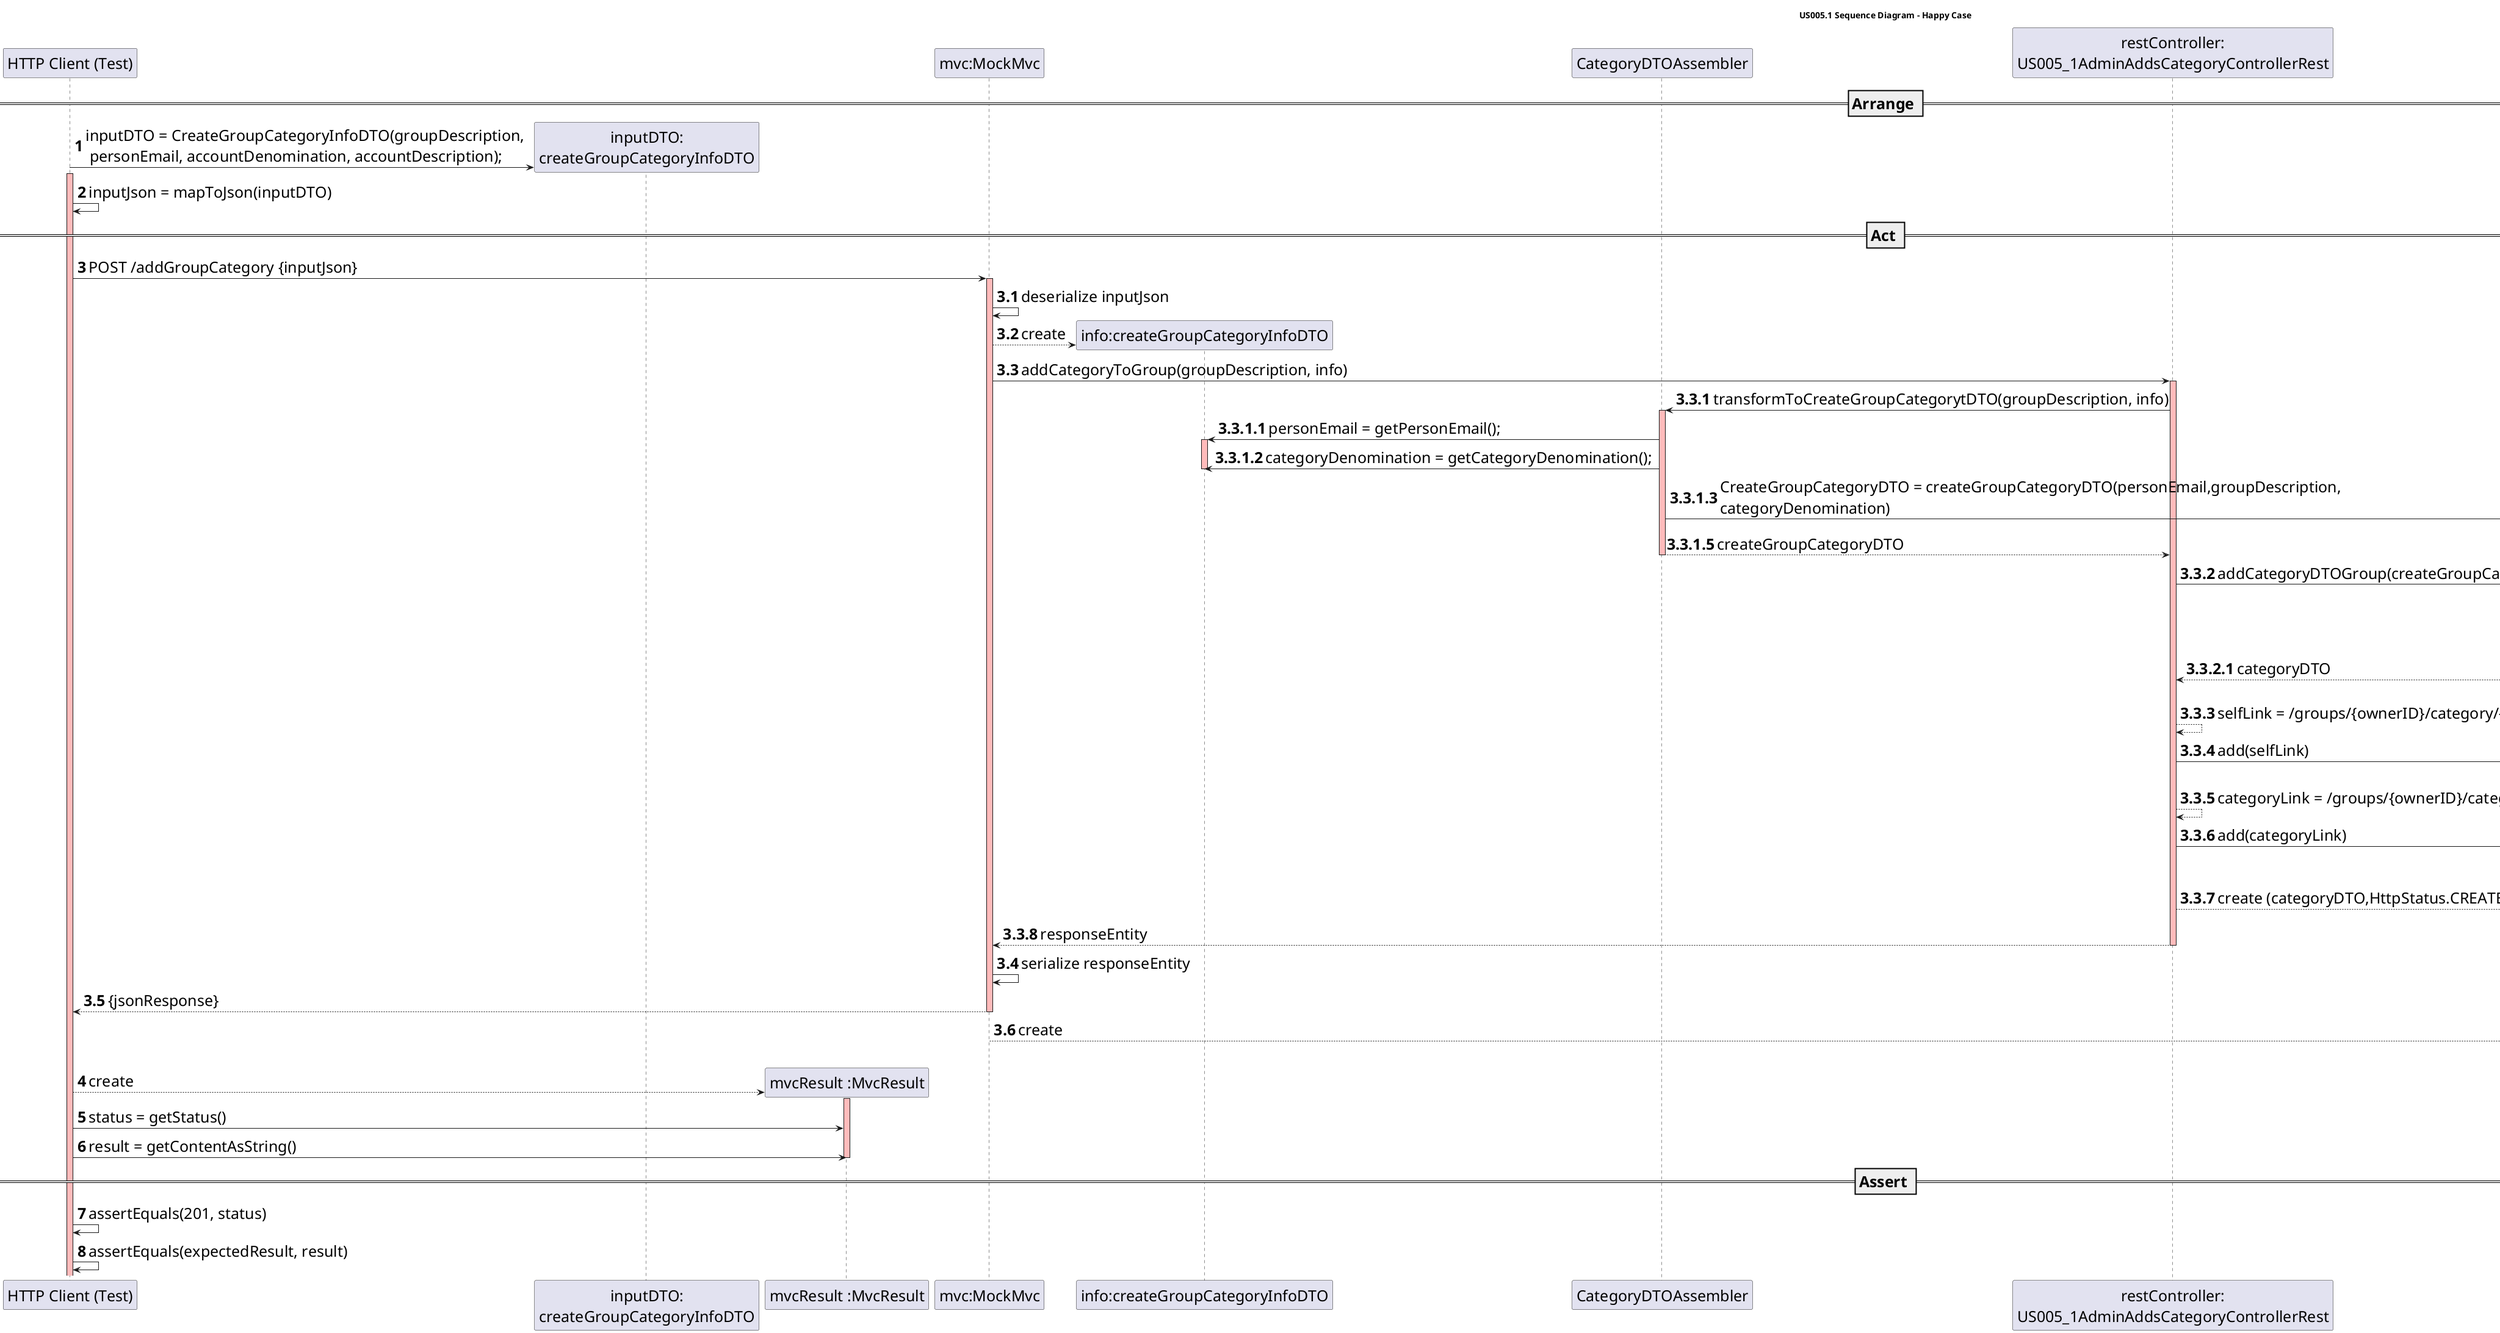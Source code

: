 @startuml
skinparam DefaultFontSize 25
title US005.1 Sequence Diagram - Happy Case

participant "HTTP Client (Test)"
participant "inputDTO:\ncreateGroupCategoryInfoDTO"
participant "mvcResult :MvcResult"
participant "mvc:MockMvc"
participant "info:createGroupCategoryInfoDTO"
participant "CategoryDTOAssembler"
participant "restController:\nUS005_1AdminAddsCategoryControllerRest"
participant "categoryDTO:CategoryDTO"
participant "service:\nUS005_1AdminAddsCategoryToGroupService"


== Arrange ==
autonumber
create "inputDTO:\ncreateGroupCategoryInfoDTO"
"HTTP Client (Test)" -> "inputDTO:\ncreateGroupCategoryInfoDTO": inputDTO = CreateGroupCategoryInfoDTO(groupDescription,\n personEmail, accountDenomination, accountDescription);
activate "HTTP Client (Test)" #FFBBBB
"HTTP Client (Test)" -> "HTTP Client (Test)": inputJson = mapToJson(inputDTO)


== Act ==

"HTTP Client (Test)" -> "mvc:MockMvc" : POST /addGroupCategory {inputJson}
activate "mvc:MockMvc"  #FFBBBB

autonumber 3.1
"mvc:MockMvc" -> "mvc:MockMvc" : deserialize inputJson
create "info:createGroupCategoryInfoDTO"
"mvc:MockMvc"-->"info:createGroupCategoryInfoDTO" :create


"mvc:MockMvc"-> "restController:\nUS005_1AdminAddsCategoryControllerRest": addCategoryToGroup(groupDescription, info)
activate "restController:\nUS005_1AdminAddsCategoryControllerRest" #FFBBBB
autonumber 3.3.1
"restController:\nUS005_1AdminAddsCategoryControllerRest"-> "CategoryDTOAssembler":transformToCreateGroupCategorytDTO(groupDescription, info)
activate "CategoryDTOAssembler" #FFBBBB
autonumber 3.3.1.1


"CategoryDTOAssembler" -> "info:createGroupCategoryInfoDTO" : personEmail = getPersonEmail();
activate "info:createGroupCategoryInfoDTO" #FFBBBB
"CategoryDTOAssembler" -> "info:createGroupCategoryInfoDTO" : categoryDenomination = getCategoryDenomination();
deactivate "info:createGroupCategoryInfoDTO"

create "createGroupCategoryDTO:\nCreateGroupCategoryDTO"
"CategoryDTOAssembler" -> "createGroupCategoryDTO:\nCreateGroupCategoryDTO" : CreateGroupCategoryDTO = createGroupCategoryDTO(personEmail,groupDescription, \ncategoryDenomination)
deactivate "createGroupCategoryDTO:\nCreateGroupCategoryDTO"
autonumber 3.3.1.5
"CategoryDTOAssembler" --> "restController:\nUS005_1AdminAddsCategoryControllerRest" : createGroupCategoryDTO
deactivate "CategoryDTOAssembler"

autonumber 3.3.2
"restController:\nUS005_1AdminAddsCategoryControllerRest"->"service:\nUS005_1AdminAddsCategoryToGroupService": addCategoryDTOGroup(createGroupCategoryDTO)
activate "service:\nUS005_1AdminAddsCategoryToGroupService" #FFBBBB
autonumber 3.3.2.1
|||
ref over "service:\nUS005_1AdminAddsCategoryToGroupService": US005_1AdminAddsCategoryControllerRest_Part2
"service:\nUS005_1AdminAddsCategoryToGroupService" --> "restController:\nUS005_1AdminAddsCategoryControllerRest" : categoryDTO
|||
autonumber 3.3.3
deactivate "service:\nUS005_1AdminAddsCategoryToGroupService" #FFBBBB
"restController:\nUS005_1AdminAddsCategoryControllerRest"--> "restController:\nUS005_1AdminAddsCategoryControllerRest": selfLink = /groups/{ownerID}/category/{categoryDenomination}
"restController:\nUS005_1AdminAddsCategoryControllerRest"-> "categoryDTO:CategoryDTO": add(selfLink)
activate "categoryDTO:CategoryDTO" #FFBBBB
deactivate "categoryDTO:CategoryDTO" #FFBBBB

"restController:\nUS005_1AdminAddsCategoryControllerRest"--> "restController:\nUS005_1AdminAddsCategoryControllerRest": categoryLink = /groups/{ownerID}/category
"restController:\nUS005_1AdminAddsCategoryControllerRest"-> "categoryDTO:CategoryDTO": add(categoryLink)
activate "categoryDTO:CategoryDTO" #FFBBBB
deactivate "categoryDTO:CategoryDTO" #FFBBBB
|||
create "responseEntity:Response Entity"
"restController:\nUS005_1AdminAddsCategoryControllerRest" --> "responseEntity:Response Entity" : create (categoryDTO,HttpStatus.CREATED)
"restController:\nUS005_1AdminAddsCategoryControllerRest" --> "mvc:MockMvc": responseEntity
deactivate "restController:\nUS005_1AdminAddsCategoryControllerRest"
deactivate "restController:\nUS005_1AdminAddsCategoryControllerRest"

autonumber 3.4
"mvc:MockMvc" -> "mvc:MockMvc" : serialize responseEntity

"HTTP Client (Test)" <-- "mvc:MockMvc" : {jsonResponse}
deactivate "mvc:MockMvc"


create "resultAction:ResultAction"
"resultAction:ResultAction" <-- "mvc:MockMvc" : create
activate "resultAction:ResultAction" #FFBBBB
deactivate "mvc:MockMvc"



autonumber 4
|||
create "mvcResult :MvcResult"
"HTTP Client (Test)" --> "mvcResult :MvcResult" : create

autonumber 5
activate "mvcResult :MvcResult" #FFBBBB
"HTTP Client (Test)" -> "mvcResult :MvcResult" : status = getStatus()
"HTTP Client (Test)" -> "mvcResult :MvcResult" : result = getContentAsString()
deactivate "mvcResult :MvcResult" #FFBBBB

== Assert ==

"HTTP Client (Test)" -> "HTTP Client (Test)" : assertEquals(201, status)
"HTTP Client (Test)" -> "HTTP Client (Test)" : assertEquals(expectedResult, result)

deactivate "service:\nUS005_1AdminAddsCategoryToGroupService"

@enduml